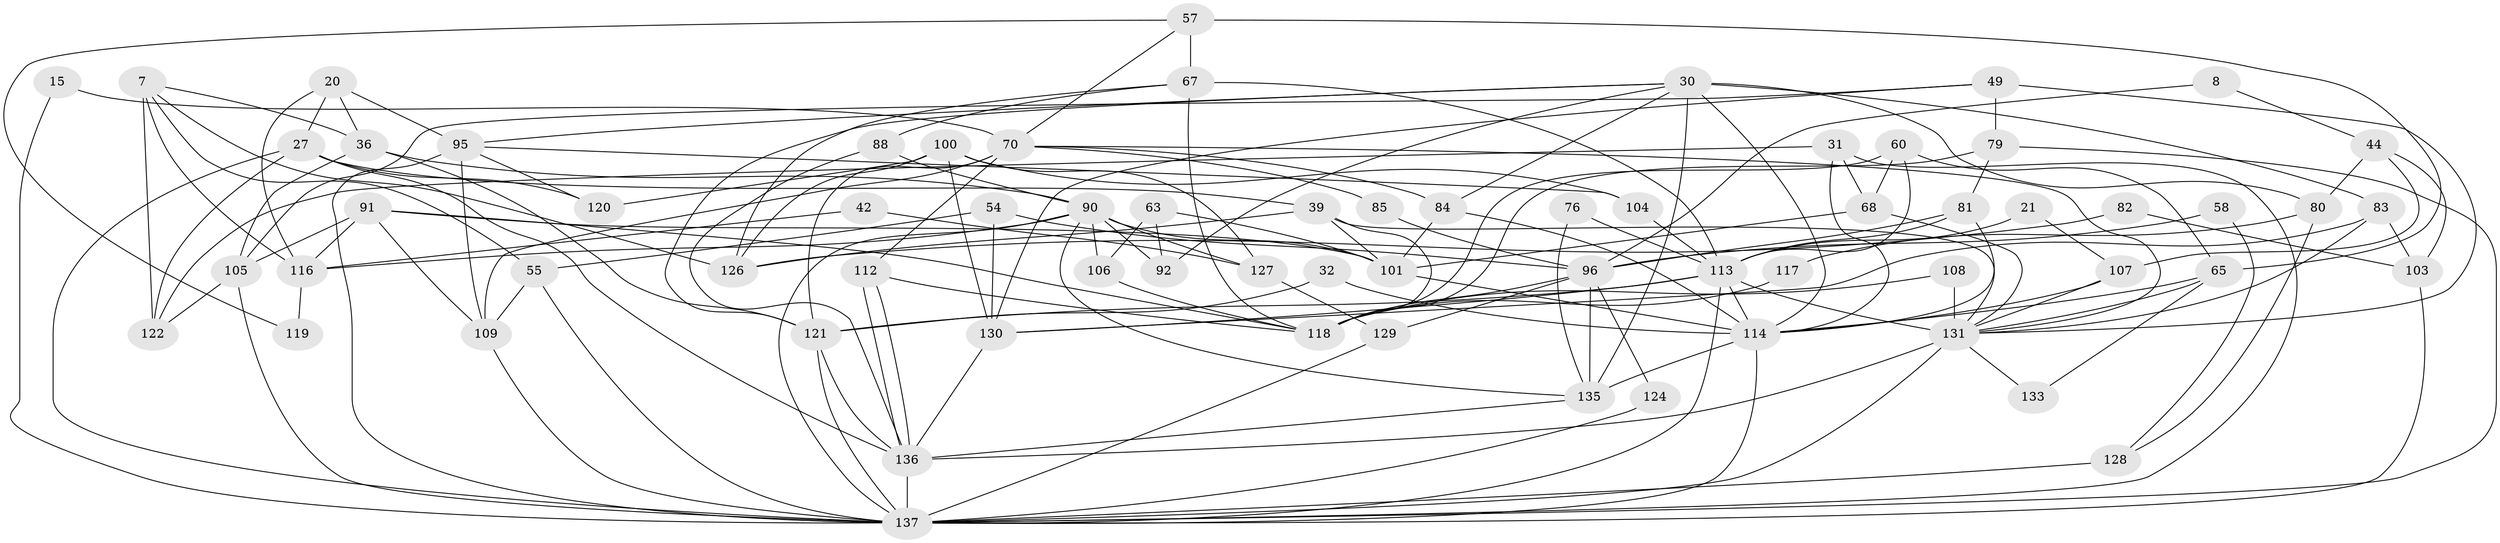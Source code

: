 // original degree distribution, {3: 0.24087591240875914, 6: 0.08029197080291971, 2: 0.17518248175182483, 5: 0.2116788321167883, 4: 0.24087591240875914, 11: 0.0072992700729927005, 8: 0.021897810218978103, 7: 0.014598540145985401, 9: 0.0072992700729927005}
// Generated by graph-tools (version 1.1) at 2025/50/03/09/25 04:50:50]
// undirected, 68 vertices, 163 edges
graph export_dot {
graph [start="1"]
  node [color=gray90,style=filled];
  7;
  8;
  15;
  20;
  21;
  27 [super="+5"];
  30 [super="+2"];
  31 [super="+1"];
  32;
  36;
  39;
  42;
  44;
  49;
  54 [super="+29"];
  55;
  57 [super="+25"];
  58;
  60;
  63;
  65;
  67 [super="+53"];
  68;
  70 [super="+23"];
  76;
  79 [super="+47"];
  80 [super="+75"];
  81 [super="+77"];
  82;
  83;
  84 [super="+74"];
  85;
  88;
  90 [super="+89"];
  91 [super="+59"];
  92;
  95 [super="+6"];
  96 [super="+41+73"];
  100 [super="+94"];
  101 [super="+43+51+35"];
  103;
  104;
  105 [super="+3"];
  106;
  107;
  108;
  109 [super="+71"];
  112;
  113 [super="+26+40+93+34"];
  114 [super="+46+99+97"];
  116 [super="+78"];
  117;
  118 [super="+45+19+10"];
  119;
  120;
  121 [super="+86"];
  122 [super="+28"];
  124;
  126;
  127;
  128;
  129;
  130 [super="+14+56"];
  131 [super="+9+16+111+69"];
  133;
  135 [super="+52+125+18+115"];
  136 [super="+98"];
  137 [super="+132+123+134"];
  7 -- 116 [weight=2];
  7 -- 36;
  7 -- 55;
  7 -- 122;
  7 -- 126;
  8 -- 96;
  8 -- 44;
  15 -- 70;
  15 -- 137;
  20 -- 36;
  20 -- 95;
  20 -- 116;
  20 -- 27;
  21 -- 107;
  21 -- 113;
  27 -- 39;
  27 -- 120;
  27 -- 122 [weight=2];
  27 -- 136;
  27 -- 137;
  30 -- 80 [weight=2];
  30 -- 83 [weight=2];
  30 -- 92;
  30 -- 135 [weight=2];
  30 -- 95;
  30 -- 121;
  30 -- 114;
  30 -- 84 [weight=2];
  31 -- 122;
  31 -- 68;
  31 -- 114;
  31 -- 137;
  32 -- 121;
  32 -- 114;
  36 -- 105;
  36 -- 90;
  36 -- 121;
  39 -- 118;
  39 -- 126;
  39 -- 131;
  39 -- 101;
  42 -- 127;
  42 -- 116;
  44 -- 103;
  44 -- 107;
  44 -- 80;
  49 -- 79 [weight=2];
  49 -- 105;
  49 -- 130;
  49 -- 131;
  54 -- 55;
  54 -- 96;
  54 -- 130 [weight=2];
  55 -- 137;
  55 -- 109;
  57 -- 65 [weight=2];
  57 -- 70;
  57 -- 67;
  57 -- 119;
  58 -- 128;
  58 -- 96;
  60 -- 68;
  60 -- 65;
  60 -- 118;
  60 -- 113;
  63 -- 106;
  63 -- 92;
  63 -- 101;
  65 -- 133;
  65 -- 114 [weight=4];
  65 -- 131;
  67 -- 126;
  67 -- 118;
  67 -- 88;
  67 -- 113;
  68 -- 131;
  68 -- 101;
  70 -- 121 [weight=2];
  70 -- 85;
  70 -- 112;
  70 -- 109;
  70 -- 131;
  70 -- 84;
  76 -- 135;
  76 -- 113;
  79 -- 81 [weight=2];
  79 -- 118;
  79 -- 137 [weight=2];
  80 -- 117;
  80 -- 128;
  81 -- 96 [weight=2];
  81 -- 113 [weight=2];
  81 -- 114;
  82 -- 103;
  82 -- 126;
  83 -- 103;
  83 -- 130;
  83 -- 131;
  84 -- 114 [weight=2];
  84 -- 101 [weight=2];
  85 -- 96;
  88 -- 90;
  88 -- 136;
  90 -- 92;
  90 -- 116 [weight=2];
  90 -- 127;
  90 -- 101 [weight=2];
  90 -- 106;
  90 -- 135;
  90 -- 137;
  91 -- 101;
  91 -- 118 [weight=2];
  91 -- 116;
  91 -- 105;
  91 -- 109;
  95 -- 104;
  95 -- 120;
  95 -- 137 [weight=3];
  95 -- 109 [weight=2];
  96 -- 129;
  96 -- 124;
  96 -- 118;
  96 -- 135 [weight=2];
  100 -- 127;
  100 -- 130;
  100 -- 120;
  100 -- 104;
  100 -- 126;
  101 -- 114;
  103 -- 137;
  104 -- 113;
  105 -- 122;
  105 -- 137 [weight=2];
  106 -- 118;
  107 -- 114;
  107 -- 131;
  108 -- 118;
  108 -- 131;
  109 -- 137 [weight=2];
  112 -- 136;
  112 -- 136;
  112 -- 118;
  113 -- 130 [weight=2];
  113 -- 131 [weight=4];
  113 -- 121;
  113 -- 114 [weight=3];
  113 -- 137;
  114 -- 135 [weight=3];
  114 -- 137;
  116 -- 119;
  117 -- 118;
  121 -- 136 [weight=2];
  121 -- 137;
  124 -- 137;
  127 -- 129;
  128 -- 137 [weight=2];
  129 -- 137;
  130 -- 136;
  131 -- 133;
  131 -- 136;
  131 -- 137 [weight=3];
  135 -- 136 [weight=2];
  136 -- 137 [weight=2];
}

